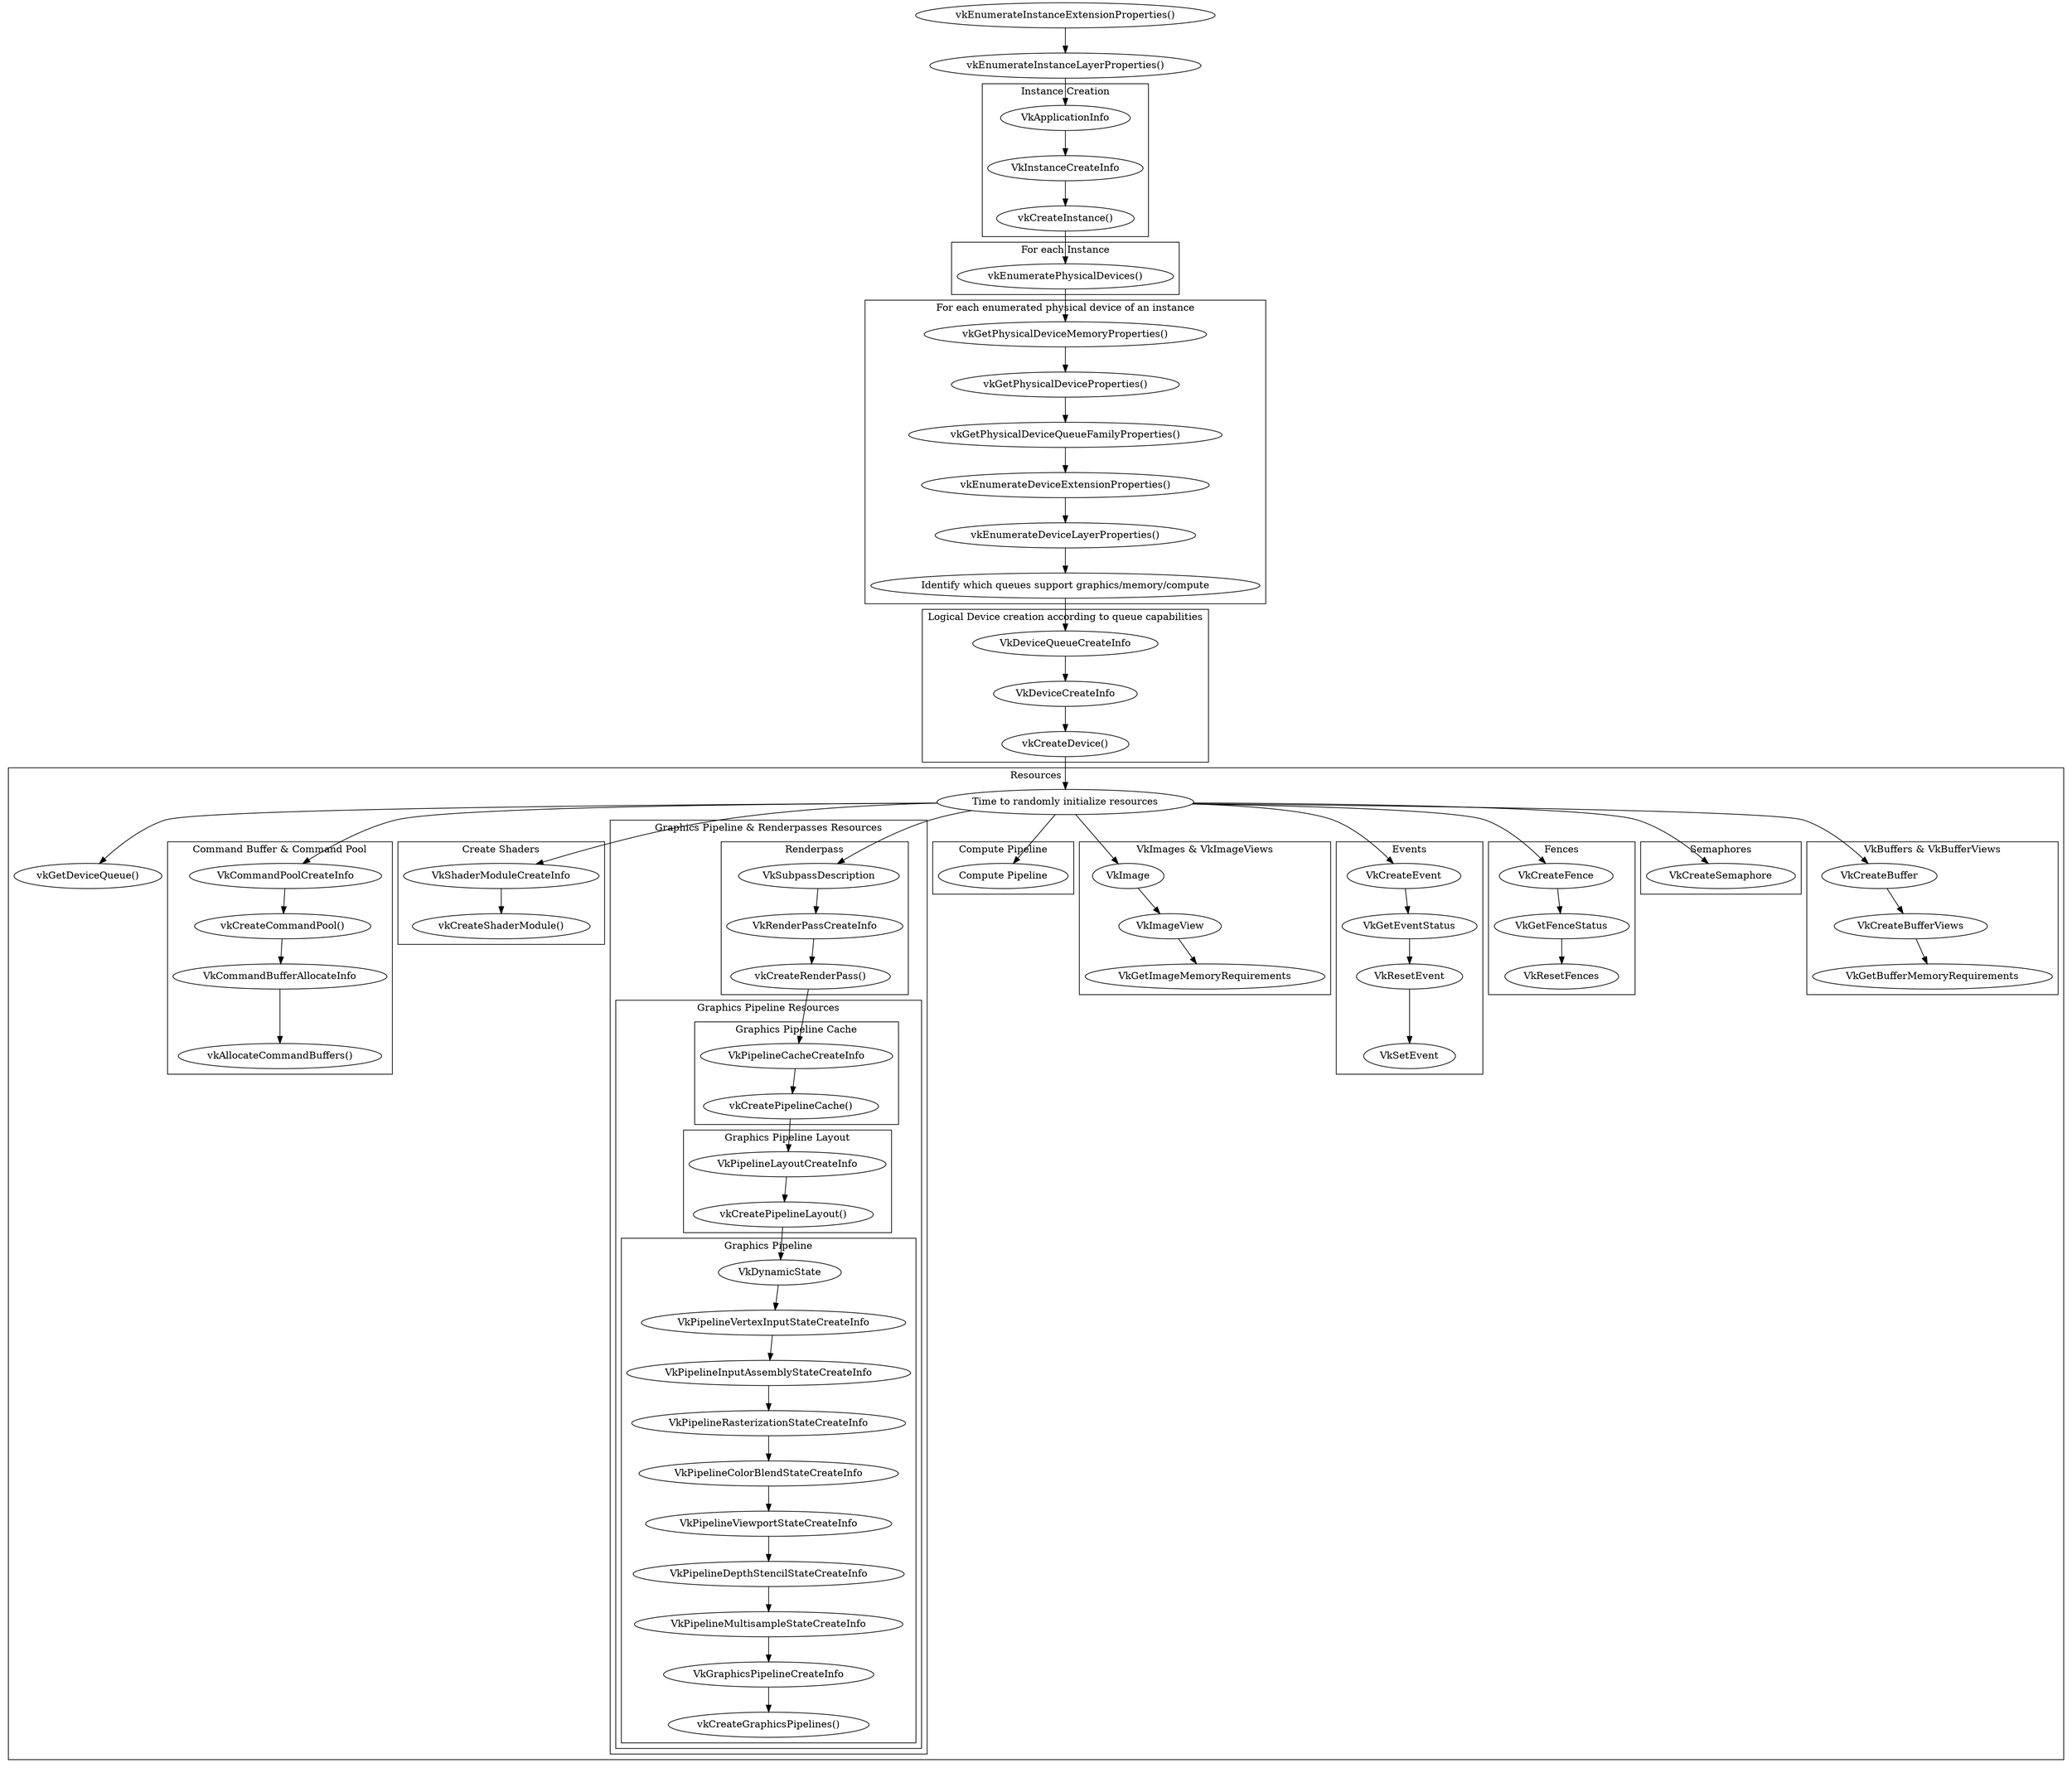 digraph graphname
{
	a[label="vkEnumerateInstanceExtensionProperties()"];
	b[label="vkEnumerateInstanceLayerProperties()"];

	c[label="VkApplicationInfo"];
	d[label="VkInstanceCreateInfo"];
	e[label="vkCreateInstance()"];

	f[label="vkEnumeratePhysicalDevices()"];

	g[label="vkGetPhysicalDeviceMemoryProperties()"];
	h[label="vkGetPhysicalDeviceProperties()"];
	i[label="vkGetPhysicalDeviceQueueFamilyProperties()"];
	j[label="vkEnumerateDeviceExtensionProperties()"];
	k[label="vkEnumerateDeviceLayerProperties()"];
	l[label="Identify which queues support graphics/memory/compute"];

	m[label="VkDeviceQueueCreateInfo"];
	n[label="VkDeviceCreateInfo"];
	o[label="vkCreateDevice()"];

	p[label="Time to randomly initialize resources"];

	q[label="vkGetDeviceQueue()"];
	r[label="VkCommandPoolCreateInfo"];
	s[label="vkCreateCommandPool()"];
	t[label="VkCommandBufferAllocateInfo"];
	u[label="vkAllocateCommandBuffers()"];

	v[label="VkShaderModuleCreateInfo"];
	w[label="vkCreateShaderModule()"];

	x[label="VkSubpassDescription"];
	y[label="VkRenderPassCreateInfo"];
	z[label="vkCreateRenderPass()"];

	x[label="VkSubpassDescription"];
	y[label="VkRenderPassCreateInfo"];
	z[label="vkCreateRenderPass()"];

	aa[label="VkPipelineCacheCreateInfo"];
	ab[label="vkCreatePipelineCache()"];

	ac[label="VkPipelineLayoutCreateInfo"];
	ad[label="vkCreatePipelineLayout()"];

	ae[label="VkDynamicState"];
	af[label="VkPipelineVertexInputStateCreateInfo"];
	ag[label="VkPipelineInputAssemblyStateCreateInfo"];
	ah[label="VkPipelineRasterizationStateCreateInfo"];
	ai[label="VkPipelineColorBlendStateCreateInfo"];
	aj[label="VkPipelineViewportStateCreateInfo"];
	ak[label="VkPipelineDepthStencilStateCreateInfo"];
	al[label="VkPipelineMultisampleStateCreateInfo"];
	am[label="VkGraphicsPipelineCreateInfo"];
	an[label="vkCreateGraphicsPipelines()"];

	ao[label="Compute Pipeline"];

	ap[label="VkImage"];
    aq[label="VkImageView"];
    aac[label="VkGetImageMemoryRequirements"];

	ar[label="VkCreateEvent"];
	as[label="VkGetEventStatus"];
    at[label="VkResetEvent"];
    au[label="VkSetEvent"];

    av[label="VkCreateFence"];
    aw[label="VkGetFenceStatus"];
    ax[label="VkResetFences"];

    ay[label="VkCreateSemaphore"];

    az[label="VkCreateBuffer"];
    aaa[label="VkCreateBufferViews"];
    aab[label="VkGetBufferMemoryRequirements"];

	a -> b;
	b -> c;

	subgraph cluster_0
	{
		label = "Instance Creation";
		c -> d;
		d -> e;
	}

	subgraph cluster_1
	{
		label = "For each Instance";
		e -> f;
	}

	subgraph cluster_2
	{
		label = "For each enumerated physical device of an instance";
		f -> g;
		g -> h;
		h -> i;
		i -> j;
		j -> k;
		k -> l;
	}

	subgraph cluster_3
	{
		label = "Logical Device creation according to queue capabilities";
		l -> m;
		m -> n;
		n -> o;
	}

	o -> p;

	subgraph cluster_4
	{
		label = "Resources";
		p -> q;
		p -> r;
		p -> v;
		p -> x;
		p -> ao;
		p -> ap;
		p -> ar;
		p -> av;
		p -> ay;
		p -> az;

		subgraph cluster_5
		{
			label = "Command Buffer & Command Pool";
			r -> s;
			s -> t;
			t -> u;
		}

		subgraph cluster_6
		{
			label = "Create Shaders";
			v -> w;
		}

		subgraph cluster_7
		{
			label = "Graphics Pipeline & Renderpasses Resources";

			subgraph cluster_8
			{
				label = "Renderpass";
				x -> y;
				y -> z;
			}

			z -> aa;

			subgraph cluster_9
			{
				label = "Graphics Pipeline Resources";

				subgraph cluster_10
				{
					label = "Graphics Pipeline Cache";
					aa -> ab;
				}

				ab -> ac;

				subgraph cluster_11
				{
					label = "Graphics Pipeline Layout";
					ac -> ad;
				}

				ad -> ae;

				subgraph cluster_12
				{
					label = "Graphics Pipeline";
					ae -> af;
					af -> ag;
					ag -> ah;
					ah -> ai;
					ai -> aj;
					aj -> ak;
					ak -> al;
					al -> am;
					am -> an;
				}
			}
		}

		subgraph cluster_13
		{
			label = "Compute Pipeline";
			ao;
		}

		subgraph cluster_14
		{
			label = "VkImages & VkImageViews";
			ap -> aq;
			aq -> aac;
		}

		subgraph cluster_15
		{
			label = "VkBuffers & VkBufferViews";
			az -> aaa;
			aaa -> aab;
		}

		subgraph cluster_16
        {
            label = "Events";
            ar -> as;
            as -> at;
            at -> au;
        }

        subgraph cluster_17
        {
            label = "Fences";
            av -> aw;
            aw -> ax;
        }

        subgraph cluster_18
        {
            label = "Semaphores";
            ay;
        }
	}


}